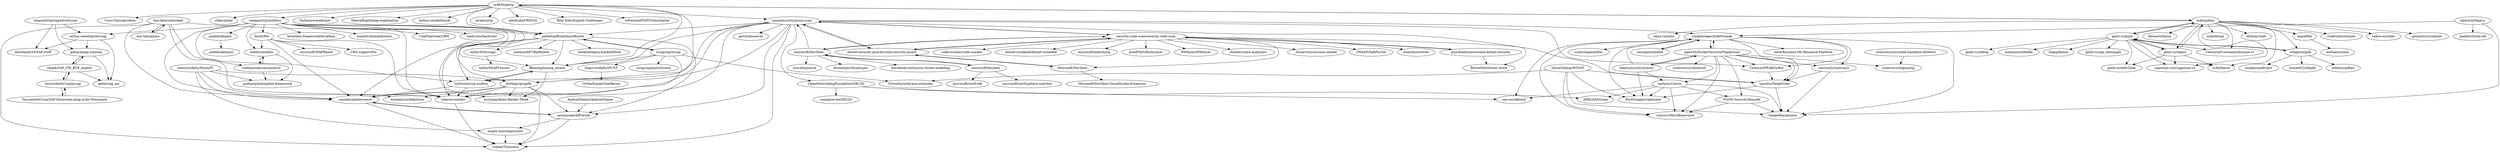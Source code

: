 digraph G {
"pathetiq/BurpSmartBuster" -> "siberas/watobo"
"pathetiq/BurpSmartBuster" -> "ffleming/timing_attack"
"pathetiq/BurpSmartBuster" -> "lalithr95/fuzzapi"
"pathetiq/BurpSmartBuster" -> "mateuszk87/BadIntent" ["e"=1]
"pathetiq/BurpSmartBuster" -> "smxlabs/gibbersense"
"pathetiq/BurpSmartBuster" -> "GoSecure/csp-auditor"
"pathetiq/BurpSmartBuster" -> "nccgroup/wssip"
"pathetiq/BurpSmartBuster" -> "hackthelegacy/hack400tool"
"pathetiq/BurpSmartBuster" -> "antojoseph/diff-droid"
"sensepost/mallet" -> "rmikehodges/hideNsneak"
"rmikehodges/hideNsneak" -> "spoofzu/DeepViolet"
"rmikehodges/hideNsneak" -> "sensepost/mallet"
"rmikehodges/hideNsneak" -> "rastrea2r/rastrea2r"
"rmikehodges/hideNsneak" -> "syncsrc/MicroRenovator"
"rmikehodges/hideNsneak" -> "intel/Resilient-ML-Research-Platform"
"rmikehodges/hideNsneak" -> "nao-sec/ektotal"
"rmikehodges/hideNsneak" -> "SanketKarpe/anwi"
"rmikehodges/hideNsneak" -> "PortSwigger/replicator"
"rmikehodges/hideNsneak" -> "giper45/DockerSecurityPlayground"
"rmikehodges/hideNsneak" -> "szski/shapeshifter"
"rmikehodges/hideNsneak" -> "CylanceSPEAR/CyBot"
"bhdresh/Dejavu" -> "SanketKarpe/anwi"
"bhdresh/Dejavu" -> "rmikehodges/hideNsneak"
"bhdresh/Dejavu" -> "jzadeh/chiron-elk"
"m4b/bingrep" -> "m4b/goblin"
"m4b/bingrep" -> "Cisco-Talos/pyrebox" ["e"=1]
"m4b/bingrep" -> "sitkevij/hex" ["e"=1]
"m4b/bingrep" -> "realgam3/pymultitor"
"m4b/bingrep" -> "GoSecure/malboxes" ["e"=1]
"m4b/bingrep" -> "DhavalKapil/heap-exploitation" ["e"=1]
"m4b/bingrep" -> "airbus-seclab/bincat" ["e"=1]
"m4b/bingrep" -> "pumasecurity/puma-scan"
"m4b/bingrep" -> "pathetiq/BurpSmartBuster"
"m4b/bingrep" -> "nivekuil/rip" ["e"=1]
"m4b/bingrep" -> "ffleming/timing_attack"
"m4b/bingrep" -> "alexhude/FRIEND" ["e"=1]
"m4b/bingrep" -> "Billy-Ellis/Exploit-Challenges" ["e"=1]
"m4b/bingrep" -> "refractionPOINT/limacharlie" ["e"=1]
"m4b/bingrep" -> "dirtbags/pcapdb"
"m4b/goblin" -> "gimli-rs/gimli"
"m4b/goblin" -> "falconre/falcon" ["e"=1]
"m4b/goblin" -> "gimli-rs/object"
"m4b/goblin" -> "CensoredUsername/dynasm-rs" ["e"=1]
"m4b/goblin" -> "m4b/dryad"
"m4b/goblin" -> "m4b/bingrep"
"m4b/goblin" -> "willglynn/pdb"
"m4b/goblin" -> "dtolnay/watt" ["e"=1]
"m4b/goblin" -> "aep/elfkit"
"m4b/goblin" -> "m4b/faerie"
"m4b/goblin" -> "capstone-rust/capstone-rs"
"m4b/goblin" -> "stoklund/cretonne" ["e"=1]
"m4b/goblin" -> "redox-os/relibc" ["e"=1]
"m4b/goblin" -> "getsentry/symbolic" ["e"=1]
"m4b/goblin" -> "salsa-rs/salsa" ["e"=1]
"rastrea2r/rastrea2r" -> "spoofzu/DeepViolet"
"rastrea2r/rastrea2r" -> "SanketKarpe/anwi"
"OpenNetworkingFoundation/DELTA" -> "seungsoo-lee/DELTA"
"OpenNetworkingFoundation/DELTA" -> "ANELKAOS/ada"
"OpenNetworkingFoundation/DELTA" -> "nao-sec/ektotal"
"gimli-rs/object" -> "gimli-rs/gimli"
"gimli-rs/object" -> "m4b/faerie"
"gimli-rs/object" -> "m4b/goblin"
"gimli-rs/object" -> "gimli-rs/addr2line"
"gimli-rs/object" -> "capstone-rust/capstone-rs"
"airbus-seclab/powersap" -> "gelim/sap_ms"
"airbus-seclab/powersap" -> "gelim/nmap-erpscan"
"airbus-seclab/powersap" -> "davehardy20/SAP-Stuff"
"shipcod3/mySapAdventures" -> "airbus-seclab/powersap"
"shipcod3/mySapAdventures" -> "davehardy20/SAP-Stuff"
"shipcod3/mySapAdventures" -> "gelim/nmap-erpscan"
"YalcinYolalan/WSSAT" -> "spoofzu/DeepViolet"
"YalcinYolalan/WSSAT" -> "SanketKarpe/anwi"
"YalcinYolalan/WSSAT" -> "syncsrc/MicroRenovator"
"YalcinYolalan/WSSAT" -> "PortSwigger/replicator"
"YalcinYolalan/WSSAT" -> "VirtueSecurity/aws-extender" ["e"=1]
"depthsecurity/armory" -> "giper45/DockerSecurityPlayground"
"depthsecurity/armory" -> "rmikehodges/hideNsneak"
"depthsecurity/armory" -> "aatlasis/Chiron"
"depthsecurity/armory" -> "PortSwigger/replicator"
"microsoft/DevSkim" -> "microsoft/binskim"
"microsoft/DevSkim" -> "pumasecurity/puma-scan"
"microsoft/DevSkim" -> "security-code-scan/security-code-scan"
"microsoft/DevSkim" -> "scovetta/yasca"
"microsoft/DevSkim" -> "threatspec/threatspec" ["e"=1]
"microsoft/DevSkim" -> "Autodesk/continuous-threat-modeling" ["e"=1]
"microsoft/binskim" -> "microsoft/DevSkim"
"microsoft/binskim" -> "microsoft/sarif-pattern-matcher"
"microsoft/binskim" -> "microsoft/sarif-sdk" ["e"=1]
"realgam3/pymultitor" -> "pathetiq/BurpSmartBuster"
"realgam3/pymultitor" -> "ffleming/timing_attack"
"realgam3/pymultitor" -> "siberas/watobo"
"realgam3/pymultitor" -> "leviathan-framework/leviathan" ["e"=1]
"realgam3/pymultitor" -> "noddos/noddos"
"realgam3/pymultitor" -> "minisllc/domainhunter" ["e"=1]
"realgam3/pymultitor" -> "smxlabs/gibbersense"
"realgam3/pymultitor" -> "jzadeh/aktaion"
"realgam3/pymultitor" -> "fastly/ftw"
"realgam3/pymultitor" -> "GoSecure/csp-auditor"
"realgam3/pymultitor" -> "UnaPibaGeek/CBM"
"realgam3/pymultitor" -> "dirtbags/pcapdb"
"realgam3/pymultitor" -> "xssninja/Alexa-Hacker-Mode"
"realgam3/pymultitor" -> "hashview/hashview" ["e"=1]
"realgam3/pymultitor" -> "airbus-seclab/powersap"
"CylanceSPEAR/CyBot" -> "spoofzu/DeepViolet"
"nccgroup/wssip" -> "pathetiq/BurpSmartBuster"
"nccgroup/wssip" -> "ffleming/timing_attack"
"nccgroup/wssip" -> "VirtueSecurity/aws-extender" ["e"=1]
"nccgroup/wssip" -> "bugcrowdlabs/HUNT"
"nccgroup/wssip" -> "nccgroup/autochrome" ["e"=1]
"nccgroup/wssip" -> "siberas/watobo"
"pumasecurity/puma-scan" -> "security-code-scan/security-code-scan"
"pumasecurity/puma-scan" -> "smxlabs/gibbersense"
"pumasecurity/puma-scan" -> "spoofzu/DeepViolet"
"pumasecurity/puma-scan" -> "GoSecure/csp-auditor"
"pumasecurity/puma-scan" -> "pathetiq/BurpSmartBuster"
"pumasecurity/puma-scan" -> "siberas/watobo"
"pumasecurity/puma-scan" -> "dotnet-security-guard/roslyn-security-guard"
"pumasecurity/puma-scan" -> "antojoseph/diff-droid"
"pumasecurity/puma-scan" -> "vulnex/Tintorera"
"pumasecurity/puma-scan" -> "dirtbags/pcapdb"
"pumasecurity/puma-scan" -> "rmikehodges/hideNsneak"
"pumasecurity/puma-scan" -> "OpenNetworkingFoundation/DELTA"
"pumasecurity/puma-scan" -> "CylanceSPEAR/CyBot"
"pumasecurity/puma-scan" -> "ffleming/timing_attack"
"pumasecurity/puma-scan" -> "govolution/avet" ["e"=1]
"gimli-rs/gimli" -> "gimli-rs/object"
"gimli-rs/gimli" -> "gimli-rs/addr2line"
"gimli-rs/gimli" -> "m4b/goblin"
"gimli-rs/gimli" -> "willglynn/pdb"
"gimli-rs/gimli" -> "gimli-rs/ddbug"
"gimli-rs/gimli" -> "capstone-rust/capstone-rs"
"gimli-rs/gimli" -> "aclements/libelfin" ["e"=1]
"gimli-rs/gimli" -> "CensoredUsername/dynasm-rs" ["e"=1]
"gimli-rs/gimli" -> "llogiq/flamer" ["e"=1]
"gimli-rs/gimli" -> "m4b/faerie"
"gimli-rs/gimli" -> "gimli-rs/cpp_demangle"
"GoSecure/csp-auditor" -> "ffleming/timing_attack"
"GoSecure/csp-auditor" -> "siberas/watobo"
"GoSecure/csp-auditor" -> "smxlabs/gibbersense"
"giper45/DockerSecurityPlayground" -> "rmikehodges/hideNsneak"
"giper45/DockerSecurityPlayground" -> "depthsecurity/armory"
"giper45/DockerSecurityPlayground" -> "spoofzu/DeepViolet"
"giper45/DockerSecurityPlayground" -> "cybersecsi/robodroid" ["e"=1]
"giper45/DockerSecurityPlayground" -> "syncsrc/MicroRenovator"
"giper45/DockerSecurityPlayground" -> "rastrea2r/rastrea2r"
"giper45/DockerSecurityPlayground" -> "PreOS-Security/fwaudit"
"giper45/DockerSecurityPlayground" -> "aatlasis/Chiron"
"giper45/DockerSecurityPlayground" -> "cybersecsi/topmostp"
"giper45/DockerSecurityPlayground" -> "CylanceSPEAR/CyBot"
"fastly/ftw" -> "microsoft/WAFBench"
"fastly/ftw" -> "CRS-support/ftw"
"fastly/ftw" -> "noddos/noddos"
"fastly/ftw" -> "siberas/watobo"
"fastly/ftw" -> "smxlabs/gibbersense"
"aatlasis/Chiron" -> "ANELKAOS/ada"
"aatlasis/Chiron" -> "SanketKarpe/anwi"
"aatlasis/Chiron" -> "nao-sec/ektotal"
"aatlasis/Chiron" -> "PreOS-Security/fwaudit"
"aatlasis/Chiron" -> "syncsrc/MicroRenovator"
"aatlasis/Chiron" -> "PortSwigger/replicator"
"bugcrowdlabs/HUNT" -> "OrOneEqualsOne/Recon" ["e"=1]
"security-code-scan/security-code-scan" -> "pumasecurity/puma-scan"
"security-code-scan/security-code-scan" -> "dotnet-security-guard/roslyn-security-guard"
"security-code-scan/security-code-scan" -> "dotnet/roslyn-analyzers" ["e"=1]
"security-code-scan/security-code-scan" -> "microsoft/DevSkim"
"security-code-scan/security-code-scan" -> "RetireNet/dotnet-retire"
"security-code-scan/security-code-scan" -> "SonarSource/sonar-dotnet" ["e"=1]
"security-code-scan/security-code-scan" -> "OWASP/SafeNuGet"
"security-code-scan/security-code-scan" -> "tonerdo/coverlet" ["e"=1]
"security-code-scan/security-code-scan" -> "guardrailsio/awesome-dotnet-security"
"security-code-scan/security-code-scan" -> "Microsoft/DevSkim"
"security-code-scan/security-code-scan" -> "code-cracker/code-cracker" ["e"=1]
"security-code-scan/security-code-scan" -> "dotnet-outdated/dotnet-outdated" ["e"=1]
"security-code-scan/security-code-scan" -> "microsoft/infersharp" ["e"=1]
"security-code-scan/security-code-scan" -> "JosefPihrt/Roslynator" ["e"=1]
"security-code-scan/security-code-scan" -> "NWebsec/NWebsec" ["e"=1]
"duo-labs/isthislegit" -> "duo-labs/phinn"
"duo-labs/isthislegit" -> "vulnex/Tintorera"
"duo-labs/isthislegit" -> "videlanicolas/assimilator"
"duo-labs/isthislegit" -> "siberas/watobo"
"duo-labs/isthislegit" -> "smxlabs/gibbersense"
"duo-labs/isthislegit" -> "pathetiq/BurpSmartBuster"
"SecureAuthCorp/SAP-Dissection-plug-in-for-Wireshark" -> "SecureAuthCorp/pysap"
"duo-labs/phinn" -> "duo-labs/isthislegit"
"guardrailsio/awesome-dotnet-security" -> "security-code-scan/security-code-scan"
"guardrailsio/awesome-dotnet-security" -> "RetireNet/dotnet-retire"
"mattymcfatty/HoneyPi" -> "godinezj/metasploit-framework"
"mattymcfatty/HoneyPi" -> "smxlabs/gibbersense"
"mattymcfatty/HoneyPi" -> "empty-nest/emptynest"
"mattymcfatty/HoneyPi" -> "dirtbags/pcapdb"
"mattymcfatty/HoneyPi" -> "trendmicro/defplorex"
"dirtbags/pcapdb" -> "smxlabs/gibbersense"
"dirtbags/pcapdb" -> "antojoseph/diff-droid"
"dirtbags/pcapdb" -> "trendmicro/defplorex"
"dirtbags/pcapdb" -> "xssninja/Alexa-Hacker-Mode"
"dirtbags/pcapdb" -> "vulnex/Tintorera"
"dirtbags/pcapdb" -> "siberas/watobo"
"spoofzu/DeepViolet" -> "SanketKarpe/anwi"
"spoofzu/DeepViolet" -> "PortSwigger/replicator"
"antojoseph/diff-droid" -> "vulnex/Tintorera"
"antojoseph/diff-droid" -> "smxlabs/gibbersense"
"antojoseph/diff-droid" -> "empty-nest/emptynest"
"dotnet-security-guard/roslyn-security-guard" -> "pumasecurity/puma-scan"
"dotnet-security-guard/roslyn-security-guard" -> "security-code-scan/security-code-scan"
"dotnet-security-guard/roslyn-security-guard" -> "Microsoft/DevSkim"
"Microsoft/DevSkim" -> "Microsoft/DevSkim-VisualStudio-Extension"
"Microsoft/DevSkim" -> "dotnet-security-guard/roslyn-security-guard"
"willglynn/pdb" -> "landaire/pdbview"
"willglynn/pdb" -> "gimli-rs/gimli"
"willglynn/pdb" -> "shareef12/libpdb"
"willglynn/pdb" -> "wbenny/pdbex" ["e"=1]
"smxlabs/gibbersense" -> "vulnex/Tintorera"
"smxlabs/gibbersense" -> "antojoseph/diff-droid"
"jzadeh/aktaion" -> "jzadeh/aktaion2"
"lalithr95/fuzzapi" -> "lalithr95/API-fuzzer"
"ffleming/timing_attack" -> "GoSecure/csp-auditor"
"ffleming/timing_attack" -> "xssninja/Alexa-Hacker-Mode"
"SecureAuthCorp/pysap" -> "SecureAuthCorp/SAP-Dissection-plug-in-for-Wireshark"
"SecureAuthCorp/pysap" -> "chipik/SAP_GW_RCE_exploit"
"chipik/SAP_GW_RCE_exploit" -> "gelim/sap_ms"
"chipik/SAP_GW_RCE_exploit" -> "SecureAuthCorp/pysap"
"chipik/SAP_GW_RCE_exploit" -> "gelim/nmap-erpscan"
"AndroidTamer/AndroidTamer" -> "antojoseph/diff-droid"
"empty-nest/emptynest" -> "vulnex/Tintorera"
"siberas/watobo" -> "vulnex/Tintorera"
"videlanicolas/assimilator" -> "noddos/noddos"
"videlanicolas/assimilator" -> "godinezj/metasploit-framework"
"aep/elfkit" -> "korhalio/stasis"
"gelim/nmap-erpscan" -> "chipik/SAP_GW_RCE_exploit"
"gelim/nmap-erpscan" -> "gelim/sap_ms"
"PreOS-Security/fwaudit" -> "syncsrc/MicroRenovator"
"PreOS-Security/fwaudit" -> "SanketKarpe/anwi"
"noddos/noddos" -> "videlanicolas/assimilator"
"noddos/noddos" -> "godinezj/metasploit-framework"
"cybersecsi/invisible-backdoor-detector" -> "cybersecsi/topmostp"
"pathetiq/BurpSmartBuster" ["l"="-7.944,-44.269"]
"siberas/watobo" ["l"="-7.923,-44.262"]
"ffleming/timing_attack" ["l"="-7.966,-44.27"]
"lalithr95/fuzzapi" ["l"="-7.948,-44.312"]
"mateuszk87/BadIntent" ["l"="-19.154,-30.902"]
"smxlabs/gibbersense" ["l"="-7.927,-44.252"]
"GoSecure/csp-auditor" ["l"="-7.961,-44.257"]
"nccgroup/wssip" ["l"="-7.911,-44.278"]
"hackthelegacy/hack400tool" ["l"="-7.944,-44.233"]
"antojoseph/diff-droid" ["l"="-7.956,-44.24"]
"sensepost/mallet" ["l"="-7.839,-44.158"]
"rmikehodges/hideNsneak" ["l"="-7.875,-44.151"]
"spoofzu/DeepViolet" ["l"="-7.906,-44.155"]
"rastrea2r/rastrea2r" ["l"="-7.887,-44.162"]
"syncsrc/MicroRenovator" ["l"="-7.894,-44.121"]
"intel/Resilient-ML-Research-Platform" ["l"="-7.849,-44.174"]
"nao-sec/ektotal" ["l"="-7.926,-44.145"]
"SanketKarpe/anwi" ["l"="-7.885,-44.128"]
"PortSwigger/replicator" ["l"="-7.882,-44.135"]
"giper45/DockerSecurityPlayground" ["l"="-7.899,-44.138"]
"szski/shapeshifter" ["l"="-7.824,-44.143"]
"CylanceSPEAR/CyBot" ["l"="-7.917,-44.173"]
"bhdresh/Dejavu" ["l"="-7.834,-44.114"]
"jzadeh/chiron-elk" ["l"="-7.803,-44.095"]
"m4b/bingrep" ["l"="-8.004,-44.289"]
"m4b/goblin" ["l"="-8.08,-44.342"]
"Cisco-Talos/pyrebox" ["l"="-19.769,-32.214"]
"sitkevij/hex" ["l"="-12.143,-18.489"]
"realgam3/pymultitor" ["l"="-7.936,-44.293"]
"GoSecure/malboxes" ["l"="-13.408,-46.049"]
"DhavalKapil/heap-exploitation" ["l"="-19.566,-32.305"]
"airbus-seclab/bincat" ["l"="-19.795,-32.13"]
"pumasecurity/puma-scan" ["l"="-7.962,-44.216"]
"nivekuil/rip" ["l"="-12.06,-18.386"]
"alexhude/FRIEND" ["l"="-19.855,-32.1"]
"Billy-Ellis/Exploit-Challenges" ["l"="-19.607,-32.317"]
"refractionPOINT/limacharlie" ["l"="-13.411,-46.138"]
"dirtbags/pcapdb" ["l"="-7.945,-44.252"]
"gimli-rs/gimli" ["l"="-8.115,-44.373"]
"falconre/falcon" ["l"="-20.053,-32.343"]
"gimli-rs/object" ["l"="-8.091,-44.366"]
"CensoredUsername/dynasm-rs" ["l"="-9.314,5.241"]
"m4b/dryad" ["l"="-8.044,-44.352"]
"willglynn/pdb" ["l"="-8.143,-44.361"]
"dtolnay/watt" ["l"="-9.003,5.192"]
"aep/elfkit" ["l"="-8.121,-44.32"]
"m4b/faerie" ["l"="-8.071,-44.377"]
"capstone-rust/capstone-rs" ["l"="-8.111,-44.351"]
"stoklund/cretonne" ["l"="-9.425,5.243"]
"redox-os/relibc" ["l"="-9.408,5.247"]
"getsentry/symbolic" ["l"="47.034,-3.412"]
"salsa-rs/salsa" ["l"="-8.95,5.132"]
"OpenNetworkingFoundation/DELTA" ["l"="-7.958,-44.16"]
"seungsoo-lee/DELTA" ["l"="-7.977,-44.137"]
"ANELKAOS/ada" ["l"="-7.945,-44.136"]
"gimli-rs/addr2line" ["l"="-8.097,-44.396"]
"airbus-seclab/powersap" ["l"="-7.877,-44.359"]
"gelim/sap_ms" ["l"="-7.871,-44.387"]
"gelim/nmap-erpscan" ["l"="-7.854,-44.389"]
"davehardy20/SAP-Stuff" ["l"="-7.854,-44.361"]
"shipcod3/mySapAdventures" ["l"="-7.842,-44.372"]
"YalcinYolalan/WSSAT" ["l"="-7.881,-44.108"]
"VirtueSecurity/aws-extender" ["l"="-8.987,-46.008"]
"depthsecurity/armory" ["l"="-7.865,-44.127"]
"aatlasis/Chiron" ["l"="-7.913,-44.125"]
"microsoft/DevSkim" ["l"="-8.053,-44.21"]
"microsoft/binskim" ["l"="-8.089,-44.222"]
"security-code-scan/security-code-scan" ["l"="-8.025,-44.189"]
"scovetta/yasca" ["l"="-8.103,-44.197"]
"threatspec/threatspec" ["l"="-6.965,-45.937"]
"Autodesk/continuous-threat-modeling" ["l"="-6.97,-45.924"]
"microsoft/sarif-pattern-matcher" ["l"="-8.119,-44.226"]
"microsoft/sarif-sdk" ["l"="-5.816,-2.405"]
"leviathan-framework/leviathan" ["l"="-7.172,-43.083"]
"noddos/noddos" ["l"="-7.879,-44.279"]
"minisllc/domainhunter" ["l"="-7.047,-43.037"]
"jzadeh/aktaion" ["l"="-7.919,-44.328"]
"fastly/ftw" ["l"="-7.895,-44.294"]
"UnaPibaGeek/CBM" ["l"="-7.968,-44.324"]
"xssninja/Alexa-Hacker-Mode" ["l"="-7.96,-44.282"]
"hashview/hashview" ["l"="-7.071,-43.154"]
"bugcrowdlabs/HUNT" ["l"="-7.847,-44.29"]
"nccgroup/autochrome" ["l"="-8.582,-46.07"]
"dotnet-security-guard/roslyn-security-guard" ["l"="-7.993,-44.193"]
"vulnex/Tintorera" ["l"="-7.929,-44.24"]
"govolution/avet" ["l"="-7.161,-43.121"]
"gimli-rs/ddbug" ["l"="-8.129,-44.401"]
"aclements/libelfin" ["l"="-9.387,-42.949"]
"llogiq/flamer" ["l"="-9.265,5.433"]
"gimli-rs/cpp_demangle" ["l"="-8.156,-44.394"]
"cybersecsi/robodroid" ["l"="-7.458,-45.995"]
"PreOS-Security/fwaudit" ["l"="-7.907,-44.11"]
"cybersecsi/topmostp" ["l"="-7.926,-44.113"]
"microsoft/WAFBench" ["l"="-7.881,-44.319"]
"CRS-support/ftw" ["l"="-7.862,-44.31"]
"OrOneEqualsOne/Recon" ["l"="-8.966,-45.975"]
"dotnet/roslyn-analyzers" ["l"="25.346,18.035"]
"RetireNet/dotnet-retire" ["l"="-8.067,-44.159"]
"SonarSource/sonar-dotnet" ["l"="8.111,21.921"]
"OWASP/SafeNuGet" ["l"="-8.037,-44.16"]
"tonerdo/coverlet" ["l"="25.419,17.959"]
"guardrailsio/awesome-dotnet-security" ["l"="-8.063,-44.177"]
"Microsoft/DevSkim" ["l"="-8.004,-44.17"]
"code-cracker/code-cracker" ["l"="25.449,18.085"]
"dotnet-outdated/dotnet-outdated" ["l"="25.3,17.824"]
"microsoft/infersharp" ["l"="25.26,17.863"]
"JosefPihrt/Roslynator" ["l"="25.373,17.946"]
"NWebsec/NWebsec" ["l"="25.72,17.832"]
"duo-labs/isthislegit" ["l"="-7.891,-44.253"]
"duo-labs/phinn" ["l"="-7.858,-44.244"]
"videlanicolas/assimilator" ["l"="-7.861,-44.268"]
"SecureAuthCorp/SAP-Dissection-plug-in-for-Wireshark" ["l"="-7.831,-44.442"]
"SecureAuthCorp/pysap" ["l"="-7.841,-44.427"]
"mattymcfatty/HoneyPi" ["l"="-7.903,-44.238"]
"godinezj/metasploit-framework" ["l"="-7.873,-44.258"]
"empty-nest/emptynest" ["l"="-7.927,-44.226"]
"trendmicro/defplorex" ["l"="-7.907,-44.222"]
"Microsoft/DevSkim-VisualStudio-Extension" ["l"="-8.013,-44.147"]
"landaire/pdbview" ["l"="-8.182,-44.353"]
"shareef12/libpdb" ["l"="-8.172,-44.369"]
"wbenny/pdbex" ["l"="-21.42,-32.218"]
"jzadeh/aktaion2" ["l"="-7.918,-44.349"]
"lalithr95/API-fuzzer" ["l"="-7.948,-44.337"]
"chipik/SAP_GW_RCE_exploit" ["l"="-7.851,-44.408"]
"AndroidTamer/AndroidTamer" ["l"="-7.994,-44.238"]
"korhalio/stasis" ["l"="-8.15,-44.311"]
"cybersecsi/invisible-backdoor-detector" ["l"="-7.941,-44.095"]
}